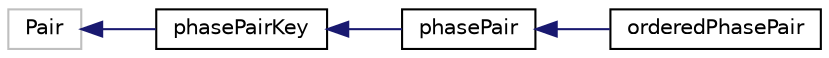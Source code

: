 digraph "Graphical Class Hierarchy"
{
  bgcolor="transparent";
  edge [fontname="Helvetica",fontsize="10",labelfontname="Helvetica",labelfontsize="10"];
  node [fontname="Helvetica",fontsize="10",shape=record];
  rankdir="LR";
  Node1 [label="Pair",height=0.2,width=0.4,color="grey75"];
  Node1 -> Node2 [dir="back",color="midnightblue",fontsize="10",style="solid",fontname="Helvetica"];
  Node2 [label="phasePairKey",height=0.2,width=0.4,color="black",URL="$a00131.html"];
  Node2 -> Node3 [dir="back",color="midnightblue",fontsize="10",style="solid",fontname="Helvetica"];
  Node3 [label="phasePair",height=0.2,width=0.4,color="black",URL="$a00130.html"];
  Node3 -> Node4 [dir="back",color="midnightblue",fontsize="10",style="solid",fontname="Helvetica"];
  Node4 [label="orderedPhasePair",height=0.2,width=0.4,color="black",URL="$a00124.html"];
}
